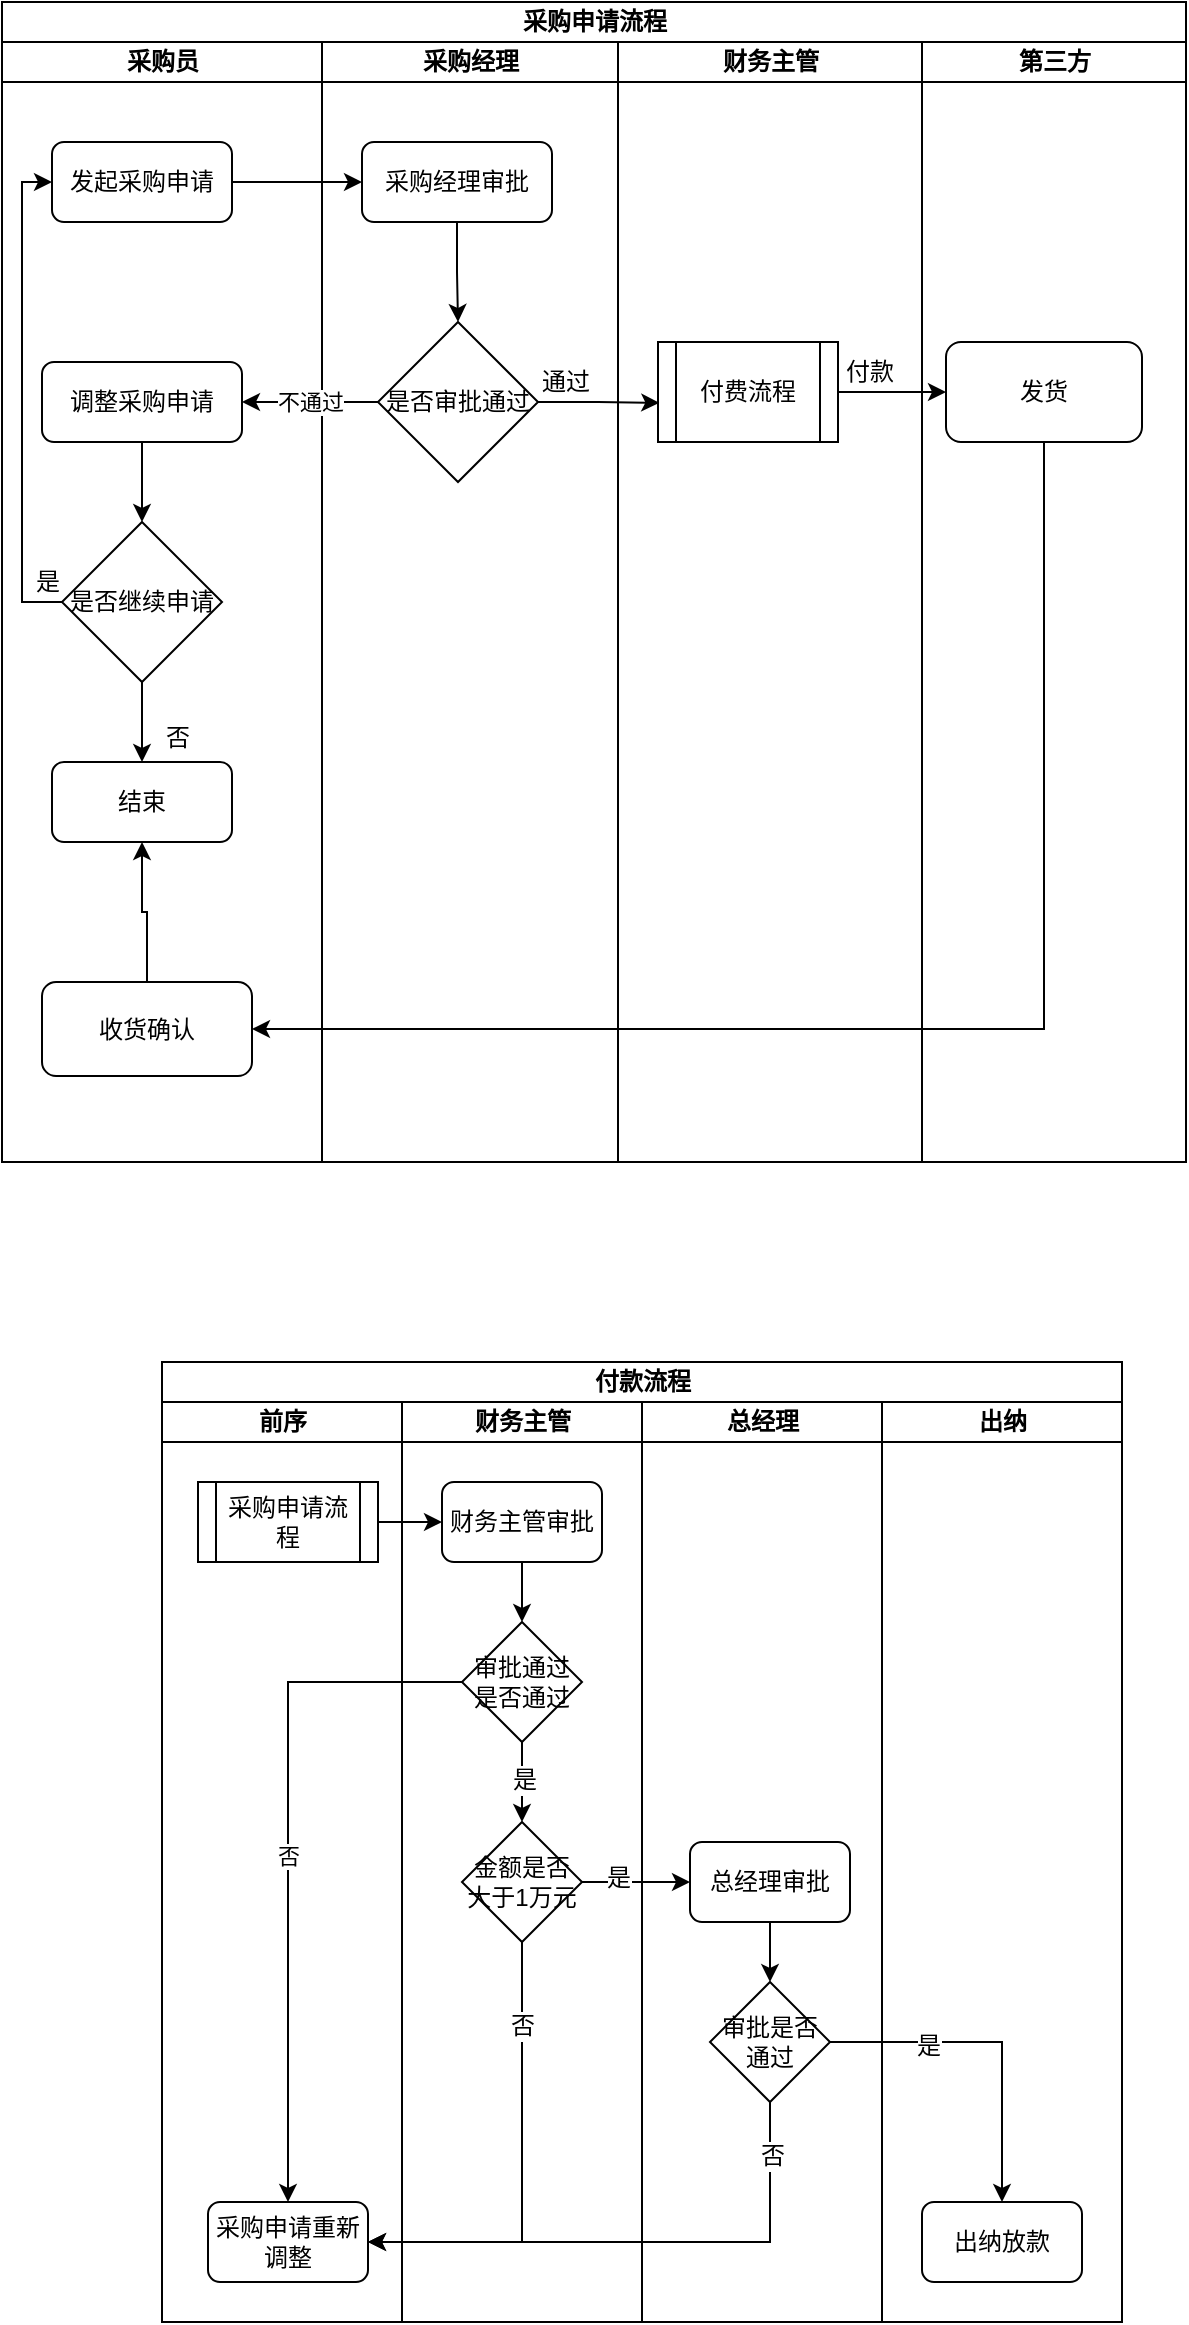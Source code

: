 <mxfile version="12.1.7" type="github" pages="1">
  <diagram id="CnaUmy4kEiV2vl9we7kB" name="Page-1">
    <mxGraphModel dx="741" dy="469" grid="1" gridSize="10" guides="1" tooltips="1" connect="1" arrows="1" fold="1" page="1" pageScale="1" pageWidth="827" pageHeight="1169" math="0" shadow="0">
      <root>
        <mxCell id="0"/>
        <mxCell id="1" parent="0"/>
        <mxCell id="uuvVXL1FbtY9BG9Td0Qf-1" value="采购申请流程" style="swimlane;html=1;childLayout=stackLayout;resizeParent=1;resizeParentMax=0;startSize=20;" parent="1" vertex="1">
          <mxGeometry x="160" y="70" width="592" height="580" as="geometry"/>
        </mxCell>
        <mxCell id="uuvVXL1FbtY9BG9Td0Qf-2" value="采购员" style="swimlane;html=1;startSize=20;" parent="uuvVXL1FbtY9BG9Td0Qf-1" vertex="1">
          <mxGeometry y="20" width="160" height="560" as="geometry"/>
        </mxCell>
        <mxCell id="uuvVXL1FbtY9BG9Td0Qf-6" value="发起采购申请" style="rounded=1;whiteSpace=wrap;html=1;" parent="uuvVXL1FbtY9BG9Td0Qf-2" vertex="1">
          <mxGeometry x="25" y="50" width="90" height="40" as="geometry"/>
        </mxCell>
        <mxCell id="uuvVXL1FbtY9BG9Td0Qf-20" style="edgeStyle=orthogonalEdgeStyle;rounded=0;orthogonalLoop=1;jettySize=auto;html=1;entryX=0.5;entryY=0;entryDx=0;entryDy=0;" parent="uuvVXL1FbtY9BG9Td0Qf-2" source="uuvVXL1FbtY9BG9Td0Qf-17" target="uuvVXL1FbtY9BG9Td0Qf-19" edge="1">
          <mxGeometry relative="1" as="geometry"/>
        </mxCell>
        <mxCell id="uuvVXL1FbtY9BG9Td0Qf-17" value="调整采购申请" style="rounded=1;whiteSpace=wrap;html=1;" parent="uuvVXL1FbtY9BG9Td0Qf-2" vertex="1">
          <mxGeometry x="20" y="160" width="100" height="40" as="geometry"/>
        </mxCell>
        <mxCell id="uuvVXL1FbtY9BG9Td0Qf-21" style="edgeStyle=orthogonalEdgeStyle;rounded=0;orthogonalLoop=1;jettySize=auto;html=1;entryX=0;entryY=0.5;entryDx=0;entryDy=0;" parent="uuvVXL1FbtY9BG9Td0Qf-2" source="uuvVXL1FbtY9BG9Td0Qf-19" target="uuvVXL1FbtY9BG9Td0Qf-6" edge="1">
          <mxGeometry relative="1" as="geometry">
            <Array as="points">
              <mxPoint x="10" y="280"/>
              <mxPoint x="10" y="70"/>
            </Array>
          </mxGeometry>
        </mxCell>
        <mxCell id="uuvVXL1FbtY9BG9Td0Qf-31" style="edgeStyle=orthogonalEdgeStyle;rounded=0;orthogonalLoop=1;jettySize=auto;html=1;entryX=0.5;entryY=0;entryDx=0;entryDy=0;" parent="uuvVXL1FbtY9BG9Td0Qf-2" source="uuvVXL1FbtY9BG9Td0Qf-19" target="uuvVXL1FbtY9BG9Td0Qf-30" edge="1">
          <mxGeometry relative="1" as="geometry"/>
        </mxCell>
        <mxCell id="uuvVXL1FbtY9BG9Td0Qf-19" value="是否继续申请" style="rhombus;whiteSpace=wrap;html=1;" parent="uuvVXL1FbtY9BG9Td0Qf-2" vertex="1">
          <mxGeometry x="30" y="240" width="80" height="80" as="geometry"/>
        </mxCell>
        <mxCell id="uuvVXL1FbtY9BG9Td0Qf-26" value="是" style="text;html=1;resizable=0;points=[];autosize=1;align=left;verticalAlign=top;spacingTop=-4;" parent="uuvVXL1FbtY9BG9Td0Qf-2" vertex="1">
          <mxGeometry x="15" y="260" width="30" height="20" as="geometry"/>
        </mxCell>
        <mxCell id="uuvVXL1FbtY9BG9Td0Qf-30" value="结束" style="rounded=1;whiteSpace=wrap;html=1;" parent="uuvVXL1FbtY9BG9Td0Qf-2" vertex="1">
          <mxGeometry x="25" y="360" width="90" height="40" as="geometry"/>
        </mxCell>
        <mxCell id="uuvVXL1FbtY9BG9Td0Qf-35" style="edgeStyle=orthogonalEdgeStyle;rounded=0;orthogonalLoop=1;jettySize=auto;html=1;entryX=0.5;entryY=1;entryDx=0;entryDy=0;" parent="uuvVXL1FbtY9BG9Td0Qf-2" source="uuvVXL1FbtY9BG9Td0Qf-33" target="uuvVXL1FbtY9BG9Td0Qf-30" edge="1">
          <mxGeometry relative="1" as="geometry"/>
        </mxCell>
        <mxCell id="uuvVXL1FbtY9BG9Td0Qf-33" value="收货确认" style="rounded=1;whiteSpace=wrap;html=1;" parent="uuvVXL1FbtY9BG9Td0Qf-2" vertex="1">
          <mxGeometry x="20" y="470" width="105" height="47" as="geometry"/>
        </mxCell>
        <mxCell id="uuvVXL1FbtY9BG9Td0Qf-3" value="采购经理" style="swimlane;html=1;startSize=20;" parent="uuvVXL1FbtY9BG9Td0Qf-1" vertex="1">
          <mxGeometry x="160" y="20" width="148" height="560" as="geometry"/>
        </mxCell>
        <mxCell id="uuvVXL1FbtY9BG9Td0Qf-12" style="edgeStyle=orthogonalEdgeStyle;rounded=0;orthogonalLoop=1;jettySize=auto;html=1;entryX=0.5;entryY=0;entryDx=0;entryDy=0;" parent="uuvVXL1FbtY9BG9Td0Qf-3" source="uuvVXL1FbtY9BG9Td0Qf-9" target="uuvVXL1FbtY9BG9Td0Qf-10" edge="1">
          <mxGeometry relative="1" as="geometry"/>
        </mxCell>
        <mxCell id="uuvVXL1FbtY9BG9Td0Qf-9" value="采购经理审批" style="rounded=1;whiteSpace=wrap;html=1;" parent="uuvVXL1FbtY9BG9Td0Qf-3" vertex="1">
          <mxGeometry x="20" y="50" width="95" height="40" as="geometry"/>
        </mxCell>
        <mxCell id="uuvVXL1FbtY9BG9Td0Qf-10" value="是否审批通过" style="rhombus;whiteSpace=wrap;html=1;" parent="uuvVXL1FbtY9BG9Td0Qf-3" vertex="1">
          <mxGeometry x="28" y="140" width="80" height="80" as="geometry"/>
        </mxCell>
        <mxCell id="uuvVXL1FbtY9BG9Td0Qf-16" value="通过" style="text;html=1;resizable=0;points=[];autosize=1;align=left;verticalAlign=top;spacingTop=-4;" parent="uuvVXL1FbtY9BG9Td0Qf-3" vertex="1">
          <mxGeometry x="108" y="160" width="40" height="20" as="geometry"/>
        </mxCell>
        <mxCell id="uuvVXL1FbtY9BG9Td0Qf-4" value="财务主管" style="swimlane;html=1;startSize=20;" parent="uuvVXL1FbtY9BG9Td0Qf-1" vertex="1">
          <mxGeometry x="308" y="20" width="152" height="560" as="geometry"/>
        </mxCell>
        <mxCell id="uuvVXL1FbtY9BG9Td0Qf-14" value="付费流程" style="shape=process;whiteSpace=wrap;html=1;backgroundOutline=1;" parent="uuvVXL1FbtY9BG9Td0Qf-4" vertex="1">
          <mxGeometry x="20" y="150" width="90" height="50" as="geometry"/>
        </mxCell>
        <mxCell id="uuvVXL1FbtY9BG9Td0Qf-29" value="付款" style="text;html=1;resizable=0;points=[];autosize=1;align=left;verticalAlign=top;spacingTop=-4;" parent="uuvVXL1FbtY9BG9Td0Qf-4" vertex="1">
          <mxGeometry x="112" y="155" width="40" height="20" as="geometry"/>
        </mxCell>
        <mxCell id="uuvVXL1FbtY9BG9Td0Qf-5" value="第三方" style="swimlane;html=1;startSize=20;" parent="uuvVXL1FbtY9BG9Td0Qf-1" vertex="1">
          <mxGeometry x="460" y="20" width="132" height="560" as="geometry"/>
        </mxCell>
        <mxCell id="uuvVXL1FbtY9BG9Td0Qf-27" value="发货" style="rounded=1;whiteSpace=wrap;html=1;" parent="uuvVXL1FbtY9BG9Td0Qf-5" vertex="1">
          <mxGeometry x="12" y="150" width="98" height="50" as="geometry"/>
        </mxCell>
        <mxCell id="uuvVXL1FbtY9BG9Td0Qf-11" style="edgeStyle=orthogonalEdgeStyle;rounded=0;orthogonalLoop=1;jettySize=auto;html=1;entryX=0;entryY=0.5;entryDx=0;entryDy=0;" parent="uuvVXL1FbtY9BG9Td0Qf-1" source="uuvVXL1FbtY9BG9Td0Qf-6" target="uuvVXL1FbtY9BG9Td0Qf-9" edge="1">
          <mxGeometry relative="1" as="geometry"/>
        </mxCell>
        <mxCell id="uuvVXL1FbtY9BG9Td0Qf-15" style="edgeStyle=orthogonalEdgeStyle;rounded=0;orthogonalLoop=1;jettySize=auto;html=1;entryX=0.007;entryY=0.608;entryDx=0;entryDy=0;entryPerimeter=0;" parent="uuvVXL1FbtY9BG9Td0Qf-1" source="uuvVXL1FbtY9BG9Td0Qf-10" target="uuvVXL1FbtY9BG9Td0Qf-14" edge="1">
          <mxGeometry relative="1" as="geometry"/>
        </mxCell>
        <mxCell id="uuvVXL1FbtY9BG9Td0Qf-18" value="不通过" style="edgeStyle=orthogonalEdgeStyle;rounded=0;orthogonalLoop=1;jettySize=auto;html=1;entryX=1;entryY=0.5;entryDx=0;entryDy=0;" parent="uuvVXL1FbtY9BG9Td0Qf-1" source="uuvVXL1FbtY9BG9Td0Qf-10" target="uuvVXL1FbtY9BG9Td0Qf-17" edge="1">
          <mxGeometry relative="1" as="geometry"/>
        </mxCell>
        <mxCell id="uuvVXL1FbtY9BG9Td0Qf-28" style="edgeStyle=orthogonalEdgeStyle;rounded=0;orthogonalLoop=1;jettySize=auto;html=1;entryX=0;entryY=0.5;entryDx=0;entryDy=0;" parent="uuvVXL1FbtY9BG9Td0Qf-1" source="uuvVXL1FbtY9BG9Td0Qf-14" target="uuvVXL1FbtY9BG9Td0Qf-27" edge="1">
          <mxGeometry relative="1" as="geometry"/>
        </mxCell>
        <mxCell id="uuvVXL1FbtY9BG9Td0Qf-34" style="edgeStyle=orthogonalEdgeStyle;rounded=0;orthogonalLoop=1;jettySize=auto;html=1;entryX=1;entryY=0.5;entryDx=0;entryDy=0;exitX=0.5;exitY=1;exitDx=0;exitDy=0;" parent="uuvVXL1FbtY9BG9Td0Qf-1" source="uuvVXL1FbtY9BG9Td0Qf-27" target="uuvVXL1FbtY9BG9Td0Qf-33" edge="1">
          <mxGeometry relative="1" as="geometry"/>
        </mxCell>
        <mxCell id="uuvVXL1FbtY9BG9Td0Qf-32" value="否" style="text;html=1;resizable=0;points=[];autosize=1;align=left;verticalAlign=top;spacingTop=-4;" parent="1" vertex="1">
          <mxGeometry x="240" y="428" width="30" height="20" as="geometry"/>
        </mxCell>
        <mxCell id="3cdaQ22kW54tkUDUJFjt-1" value="付款流程" style="swimlane;html=1;childLayout=stackLayout;resizeParent=1;resizeParentMax=0;startSize=20;" vertex="1" parent="1">
          <mxGeometry x="240" y="750" width="480" height="480" as="geometry"/>
        </mxCell>
        <mxCell id="3cdaQ22kW54tkUDUJFjt-2" value="前序" style="swimlane;html=1;startSize=20;" vertex="1" parent="3cdaQ22kW54tkUDUJFjt-1">
          <mxGeometry y="20" width="120" height="460" as="geometry"/>
        </mxCell>
        <mxCell id="3cdaQ22kW54tkUDUJFjt-6" value="采购申请流程" style="shape=process;whiteSpace=wrap;html=1;backgroundOutline=1;" vertex="1" parent="3cdaQ22kW54tkUDUJFjt-2">
          <mxGeometry x="18" y="40" width="90" height="40" as="geometry"/>
        </mxCell>
        <mxCell id="3cdaQ22kW54tkUDUJFjt-23" value="采购申请重新调整" style="rounded=1;whiteSpace=wrap;html=1;" vertex="1" parent="3cdaQ22kW54tkUDUJFjt-2">
          <mxGeometry x="23" y="400" width="80" height="40" as="geometry"/>
        </mxCell>
        <mxCell id="3cdaQ22kW54tkUDUJFjt-3" value="财务主管" style="swimlane;html=1;startSize=20;" vertex="1" parent="3cdaQ22kW54tkUDUJFjt-1">
          <mxGeometry x="120" y="20" width="120" height="460" as="geometry"/>
        </mxCell>
        <mxCell id="3cdaQ22kW54tkUDUJFjt-10" style="edgeStyle=orthogonalEdgeStyle;rounded=0;orthogonalLoop=1;jettySize=auto;html=1;entryX=0.5;entryY=0;entryDx=0;entryDy=0;" edge="1" parent="3cdaQ22kW54tkUDUJFjt-3" source="3cdaQ22kW54tkUDUJFjt-7" target="3cdaQ22kW54tkUDUJFjt-9">
          <mxGeometry relative="1" as="geometry"/>
        </mxCell>
        <mxCell id="3cdaQ22kW54tkUDUJFjt-7" value="财务主管审批" style="rounded=1;whiteSpace=wrap;html=1;" vertex="1" parent="3cdaQ22kW54tkUDUJFjt-3">
          <mxGeometry x="20" y="40" width="80" height="40" as="geometry"/>
        </mxCell>
        <mxCell id="3cdaQ22kW54tkUDUJFjt-12" style="edgeStyle=orthogonalEdgeStyle;rounded=0;orthogonalLoop=1;jettySize=auto;html=1;entryX=0.5;entryY=0;entryDx=0;entryDy=0;" edge="1" parent="3cdaQ22kW54tkUDUJFjt-3" source="3cdaQ22kW54tkUDUJFjt-9" target="3cdaQ22kW54tkUDUJFjt-11">
          <mxGeometry relative="1" as="geometry"/>
        </mxCell>
        <mxCell id="3cdaQ22kW54tkUDUJFjt-29" value="是" style="text;html=1;resizable=0;points=[];align=center;verticalAlign=middle;labelBackgroundColor=#ffffff;" vertex="1" connectable="0" parent="3cdaQ22kW54tkUDUJFjt-12">
          <mxGeometry y="1" relative="1" as="geometry">
            <mxPoint y="-1" as="offset"/>
          </mxGeometry>
        </mxCell>
        <mxCell id="3cdaQ22kW54tkUDUJFjt-9" value="审批通过&lt;br&gt;是否通过" style="rhombus;whiteSpace=wrap;html=1;" vertex="1" parent="3cdaQ22kW54tkUDUJFjt-3">
          <mxGeometry x="30" y="110" width="60" height="60" as="geometry"/>
        </mxCell>
        <mxCell id="3cdaQ22kW54tkUDUJFjt-11" value="金额是否大于1万元" style="rhombus;whiteSpace=wrap;html=1;" vertex="1" parent="3cdaQ22kW54tkUDUJFjt-3">
          <mxGeometry x="30" y="210" width="60" height="60" as="geometry"/>
        </mxCell>
        <mxCell id="3cdaQ22kW54tkUDUJFjt-4" value="总经理" style="swimlane;html=1;startSize=20;" vertex="1" parent="3cdaQ22kW54tkUDUJFjt-1">
          <mxGeometry x="240" y="20" width="120" height="460" as="geometry"/>
        </mxCell>
        <mxCell id="3cdaQ22kW54tkUDUJFjt-19" style="edgeStyle=orthogonalEdgeStyle;rounded=0;orthogonalLoop=1;jettySize=auto;html=1;entryX=0.5;entryY=0;entryDx=0;entryDy=0;" edge="1" parent="3cdaQ22kW54tkUDUJFjt-4" source="3cdaQ22kW54tkUDUJFjt-14" target="3cdaQ22kW54tkUDUJFjt-18">
          <mxGeometry relative="1" as="geometry"/>
        </mxCell>
        <mxCell id="3cdaQ22kW54tkUDUJFjt-14" value="总经理审批" style="rounded=1;whiteSpace=wrap;html=1;" vertex="1" parent="3cdaQ22kW54tkUDUJFjt-4">
          <mxGeometry x="24" y="220" width="80" height="40" as="geometry"/>
        </mxCell>
        <mxCell id="3cdaQ22kW54tkUDUJFjt-18" value="审批是否通过" style="rhombus;whiteSpace=wrap;html=1;" vertex="1" parent="3cdaQ22kW54tkUDUJFjt-4">
          <mxGeometry x="34" y="290" width="60" height="60" as="geometry"/>
        </mxCell>
        <mxCell id="3cdaQ22kW54tkUDUJFjt-5" value="出纳" style="swimlane;html=1;startSize=20;" vertex="1" parent="3cdaQ22kW54tkUDUJFjt-1">
          <mxGeometry x="360" y="20" width="120" height="460" as="geometry"/>
        </mxCell>
        <mxCell id="3cdaQ22kW54tkUDUJFjt-17" value="出纳放款" style="rounded=1;whiteSpace=wrap;html=1;" vertex="1" parent="3cdaQ22kW54tkUDUJFjt-5">
          <mxGeometry x="20" y="400" width="80" height="40" as="geometry"/>
        </mxCell>
        <mxCell id="3cdaQ22kW54tkUDUJFjt-8" style="edgeStyle=orthogonalEdgeStyle;rounded=0;orthogonalLoop=1;jettySize=auto;html=1;" edge="1" parent="3cdaQ22kW54tkUDUJFjt-1" source="3cdaQ22kW54tkUDUJFjt-6" target="3cdaQ22kW54tkUDUJFjt-7">
          <mxGeometry relative="1" as="geometry"/>
        </mxCell>
        <mxCell id="3cdaQ22kW54tkUDUJFjt-15" style="edgeStyle=orthogonalEdgeStyle;rounded=0;orthogonalLoop=1;jettySize=auto;html=1;entryX=0;entryY=0.5;entryDx=0;entryDy=0;" edge="1" parent="3cdaQ22kW54tkUDUJFjt-1" source="3cdaQ22kW54tkUDUJFjt-11" target="3cdaQ22kW54tkUDUJFjt-14">
          <mxGeometry relative="1" as="geometry"/>
        </mxCell>
        <mxCell id="3cdaQ22kW54tkUDUJFjt-28" value="是" style="text;html=1;resizable=0;points=[];align=center;verticalAlign=middle;labelBackgroundColor=#ffffff;" vertex="1" connectable="0" parent="3cdaQ22kW54tkUDUJFjt-15">
          <mxGeometry x="0.022" y="11" relative="1" as="geometry">
            <mxPoint x="-10" y="9" as="offset"/>
          </mxGeometry>
        </mxCell>
        <mxCell id="3cdaQ22kW54tkUDUJFjt-20" style="edgeStyle=orthogonalEdgeStyle;rounded=0;orthogonalLoop=1;jettySize=auto;html=1;entryX=0.5;entryY=0;entryDx=0;entryDy=0;" edge="1" parent="3cdaQ22kW54tkUDUJFjt-1" source="3cdaQ22kW54tkUDUJFjt-18" target="3cdaQ22kW54tkUDUJFjt-17">
          <mxGeometry relative="1" as="geometry"/>
        </mxCell>
        <mxCell id="3cdaQ22kW54tkUDUJFjt-27" value="是" style="text;html=1;resizable=0;points=[];align=center;verticalAlign=middle;labelBackgroundColor=#ffffff;" vertex="1" connectable="0" parent="3cdaQ22kW54tkUDUJFjt-20">
          <mxGeometry x="-0.417" y="-2" relative="1" as="geometry">
            <mxPoint as="offset"/>
          </mxGeometry>
        </mxCell>
        <mxCell id="3cdaQ22kW54tkUDUJFjt-22" style="edgeStyle=orthogonalEdgeStyle;rounded=0;orthogonalLoop=1;jettySize=auto;html=1;entryX=1;entryY=0.5;entryDx=0;entryDy=0;exitX=0.5;exitY=1;exitDx=0;exitDy=0;" edge="1" parent="3cdaQ22kW54tkUDUJFjt-1" source="3cdaQ22kW54tkUDUJFjt-11" target="3cdaQ22kW54tkUDUJFjt-23">
          <mxGeometry relative="1" as="geometry">
            <mxPoint x="60" y="350" as="targetPoint"/>
          </mxGeometry>
        </mxCell>
        <mxCell id="3cdaQ22kW54tkUDUJFjt-24" value="否" style="text;html=1;resizable=0;points=[];align=center;verticalAlign=middle;labelBackgroundColor=#ffffff;" vertex="1" connectable="0" parent="3cdaQ22kW54tkUDUJFjt-22">
          <mxGeometry x="-0.634" relative="1" as="geometry">
            <mxPoint as="offset"/>
          </mxGeometry>
        </mxCell>
        <mxCell id="3cdaQ22kW54tkUDUJFjt-25" style="edgeStyle=orthogonalEdgeStyle;rounded=0;orthogonalLoop=1;jettySize=auto;html=1;entryX=1;entryY=0.5;entryDx=0;entryDy=0;exitX=0.5;exitY=1;exitDx=0;exitDy=0;" edge="1" parent="3cdaQ22kW54tkUDUJFjt-1" source="3cdaQ22kW54tkUDUJFjt-18" target="3cdaQ22kW54tkUDUJFjt-23">
          <mxGeometry relative="1" as="geometry"/>
        </mxCell>
        <mxCell id="3cdaQ22kW54tkUDUJFjt-26" value="否" style="text;html=1;resizable=0;points=[];align=center;verticalAlign=middle;labelBackgroundColor=#ffffff;" vertex="1" connectable="0" parent="3cdaQ22kW54tkUDUJFjt-25">
          <mxGeometry x="-0.799" y="1" relative="1" as="geometry">
            <mxPoint as="offset"/>
          </mxGeometry>
        </mxCell>
        <mxCell id="3cdaQ22kW54tkUDUJFjt-30" value="否" style="edgeStyle=orthogonalEdgeStyle;rounded=0;orthogonalLoop=1;jettySize=auto;html=1;entryX=0.5;entryY=0;entryDx=0;entryDy=0;" edge="1" parent="3cdaQ22kW54tkUDUJFjt-1" source="3cdaQ22kW54tkUDUJFjt-9" target="3cdaQ22kW54tkUDUJFjt-23">
          <mxGeometry relative="1" as="geometry">
            <Array as="points">
              <mxPoint x="63" y="160"/>
            </Array>
          </mxGeometry>
        </mxCell>
      </root>
    </mxGraphModel>
  </diagram>
</mxfile>
